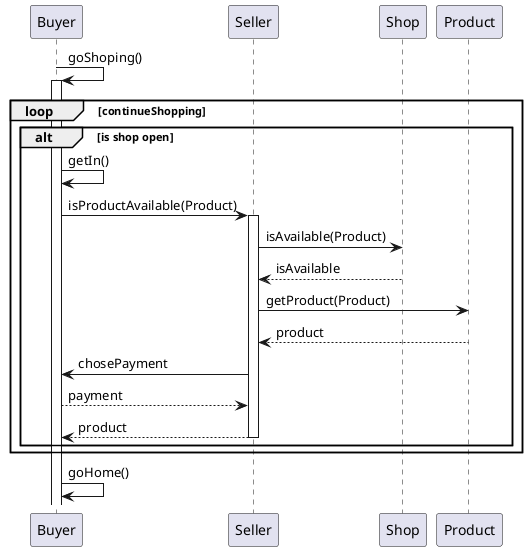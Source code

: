 @startuml Shop Sequence Diagram
participant Buyer
participant Seller
participant Shop
participant Product

Buyer -> Buyer : goShoping()
activate Buyer

loop continueShopping

alt is shop open
Buyer -> Buyer : getIn()
Buyer -> Seller : isProductAvailable(Product)
activate Seller
Seller -> Shop : isAvailable(Product)
Shop --> Seller : isAvailable
Seller -> Product : getProduct(Product)
Product --> Seller : product
Seller -> Buyer : chosePayment
Buyer --> Seller : payment
Seller --> Buyer : product
deactivate Seller
end
end
Buyer -> Buyer : goHome()
@enduml
